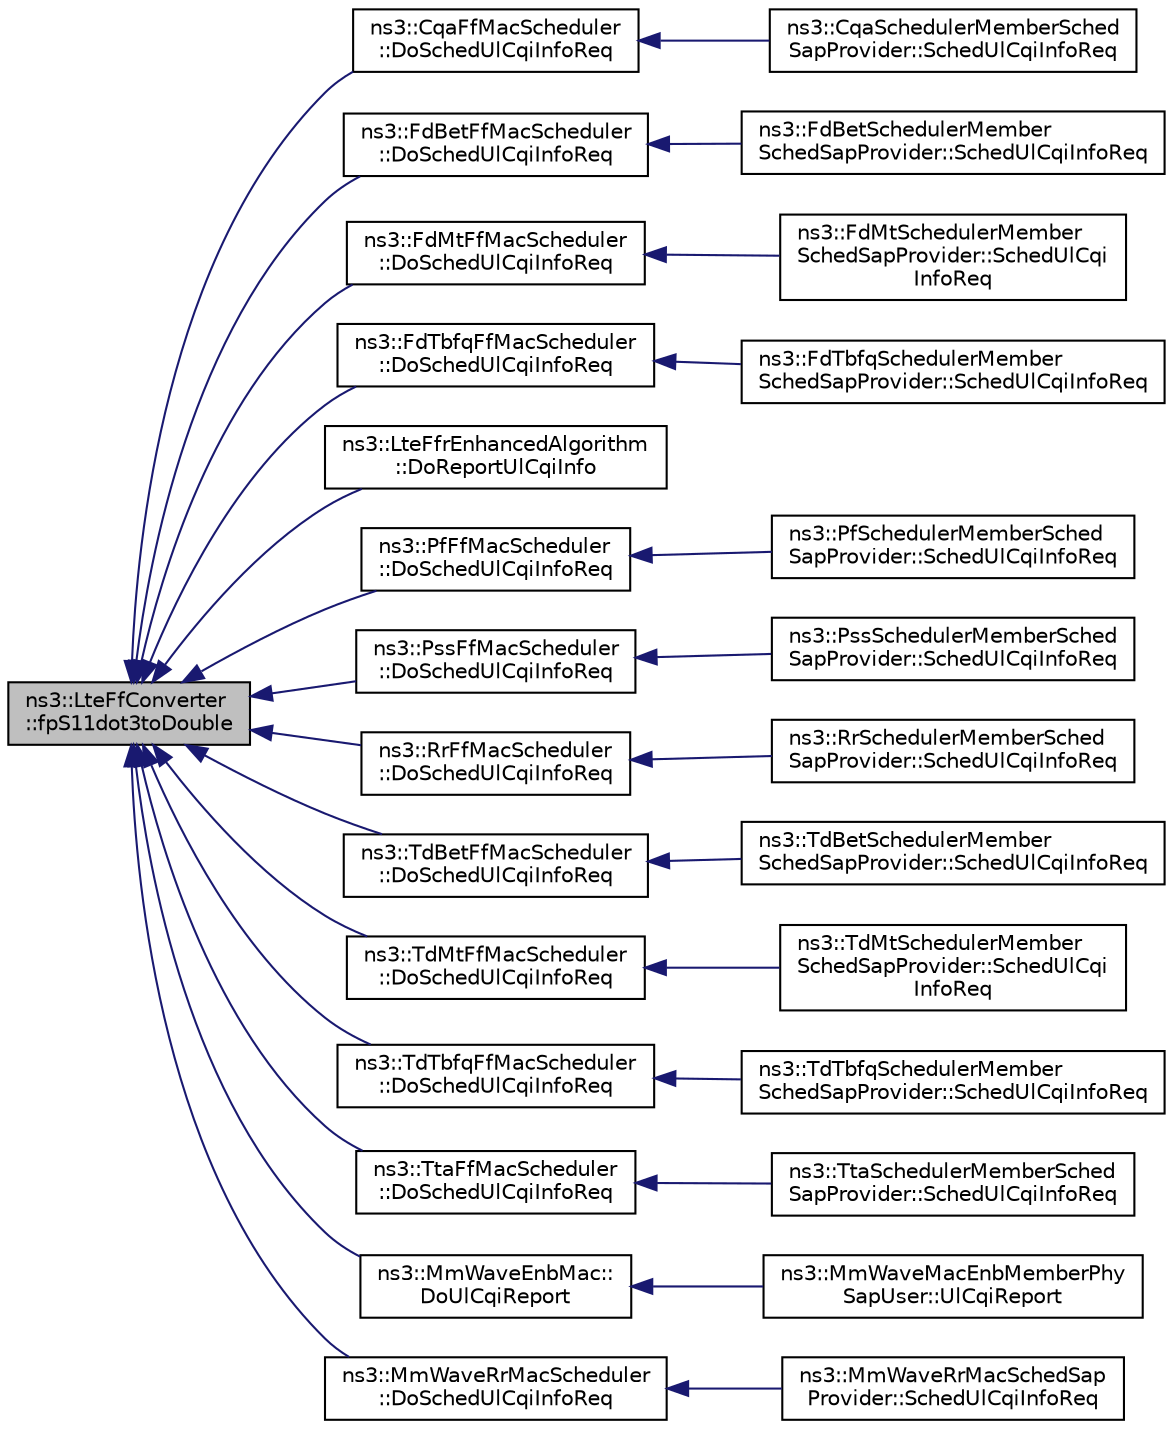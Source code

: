 digraph "ns3::LteFfConverter::fpS11dot3toDouble"
{
  edge [fontname="Helvetica",fontsize="10",labelfontname="Helvetica",labelfontsize="10"];
  node [fontname="Helvetica",fontsize="10",shape=record];
  rankdir="LR";
  Node1 [label="ns3::LteFfConverter\l::fpS11dot3toDouble",height=0.2,width=0.4,color="black", fillcolor="grey75", style="filled", fontcolor="black"];
  Node1 -> Node2 [dir="back",color="midnightblue",fontsize="10",style="solid"];
  Node2 [label="ns3::CqaFfMacScheduler\l::DoSchedUlCqiInfoReq",height=0.2,width=0.4,color="black", fillcolor="white", style="filled",URL="$d7/d75/classns3_1_1CqaFfMacScheduler.html#a99136625091e1b531f939cb18f780689"];
  Node2 -> Node3 [dir="back",color="midnightblue",fontsize="10",style="solid"];
  Node3 [label="ns3::CqaSchedulerMemberSched\lSapProvider::SchedUlCqiInfoReq",height=0.2,width=0.4,color="black", fillcolor="white", style="filled",URL="$de/da2/classns3_1_1CqaSchedulerMemberSchedSapProvider.html#acb26eb7783c35cb01a74356b2c09b3df"];
  Node1 -> Node4 [dir="back",color="midnightblue",fontsize="10",style="solid"];
  Node4 [label="ns3::FdBetFfMacScheduler\l::DoSchedUlCqiInfoReq",height=0.2,width=0.4,color="black", fillcolor="white", style="filled",URL="$d0/ddf/classns3_1_1FdBetFfMacScheduler.html#a1ff91d2e3ae86674d17804a9d268786b"];
  Node4 -> Node5 [dir="back",color="midnightblue",fontsize="10",style="solid"];
  Node5 [label="ns3::FdBetSchedulerMember\lSchedSapProvider::SchedUlCqiInfoReq",height=0.2,width=0.4,color="black", fillcolor="white", style="filled",URL="$d5/df6/classns3_1_1FdBetSchedulerMemberSchedSapProvider.html#ac48b0d15e820281aed14ab8edc639992"];
  Node1 -> Node6 [dir="back",color="midnightblue",fontsize="10",style="solid"];
  Node6 [label="ns3::FdMtFfMacScheduler\l::DoSchedUlCqiInfoReq",height=0.2,width=0.4,color="black", fillcolor="white", style="filled",URL="$dc/d16/classns3_1_1FdMtFfMacScheduler.html#a62464e80900f6e4551a54bdcab554c7b"];
  Node6 -> Node7 [dir="back",color="midnightblue",fontsize="10",style="solid"];
  Node7 [label="ns3::FdMtSchedulerMember\lSchedSapProvider::SchedUlCqi\lInfoReq",height=0.2,width=0.4,color="black", fillcolor="white", style="filled",URL="$d2/d3e/classns3_1_1FdMtSchedulerMemberSchedSapProvider.html#a8ce0067891161fbb73e025a5f2bcda60"];
  Node1 -> Node8 [dir="back",color="midnightblue",fontsize="10",style="solid"];
  Node8 [label="ns3::FdTbfqFfMacScheduler\l::DoSchedUlCqiInfoReq",height=0.2,width=0.4,color="black", fillcolor="white", style="filled",URL="$d7/db8/classns3_1_1FdTbfqFfMacScheduler.html#a15711a9aaa411036ac353d1688170c58"];
  Node8 -> Node9 [dir="back",color="midnightblue",fontsize="10",style="solid"];
  Node9 [label="ns3::FdTbfqSchedulerMember\lSchedSapProvider::SchedUlCqiInfoReq",height=0.2,width=0.4,color="black", fillcolor="white", style="filled",URL="$d9/d96/classns3_1_1FdTbfqSchedulerMemberSchedSapProvider.html#a5512daabdbd04ff7d7ae3e52950dee53"];
  Node1 -> Node10 [dir="back",color="midnightblue",fontsize="10",style="solid"];
  Node10 [label="ns3::LteFfrEnhancedAlgorithm\l::DoReportUlCqiInfo",height=0.2,width=0.4,color="black", fillcolor="white", style="filled",URL="$d0/d31/classns3_1_1LteFfrEnhancedAlgorithm.html#ab06ccad47f57cf4852b38a304392b67a",tooltip="DoReportUlCqiInfo. "];
  Node1 -> Node11 [dir="back",color="midnightblue",fontsize="10",style="solid"];
  Node11 [label="ns3::PfFfMacScheduler\l::DoSchedUlCqiInfoReq",height=0.2,width=0.4,color="black", fillcolor="white", style="filled",URL="$d3/de9/classns3_1_1PfFfMacScheduler.html#aee839d62cb98ea021c3f8f92f7348ada"];
  Node11 -> Node12 [dir="back",color="midnightblue",fontsize="10",style="solid"];
  Node12 [label="ns3::PfSchedulerMemberSched\lSapProvider::SchedUlCqiInfoReq",height=0.2,width=0.4,color="black", fillcolor="white", style="filled",URL="$d8/d00/classns3_1_1PfSchedulerMemberSchedSapProvider.html#a1b9037edf29cfeaa8eacd934a9545235"];
  Node1 -> Node13 [dir="back",color="midnightblue",fontsize="10",style="solid"];
  Node13 [label="ns3::PssFfMacScheduler\l::DoSchedUlCqiInfoReq",height=0.2,width=0.4,color="black", fillcolor="white", style="filled",URL="$d1/d8a/classns3_1_1PssFfMacScheduler.html#a076446d288bea04ee5eeb8c6dda4ce45"];
  Node13 -> Node14 [dir="back",color="midnightblue",fontsize="10",style="solid"];
  Node14 [label="ns3::PssSchedulerMemberSched\lSapProvider::SchedUlCqiInfoReq",height=0.2,width=0.4,color="black", fillcolor="white", style="filled",URL="$d5/dc4/classns3_1_1PssSchedulerMemberSchedSapProvider.html#a420edb1b3697a12cda9da6607947480d"];
  Node1 -> Node15 [dir="back",color="midnightblue",fontsize="10",style="solid"];
  Node15 [label="ns3::RrFfMacScheduler\l::DoSchedUlCqiInfoReq",height=0.2,width=0.4,color="black", fillcolor="white", style="filled",URL="$d4/d44/classns3_1_1RrFfMacScheduler.html#a7e3e72a957e11b4038c1a89604ff302b"];
  Node15 -> Node16 [dir="back",color="midnightblue",fontsize="10",style="solid"];
  Node16 [label="ns3::RrSchedulerMemberSched\lSapProvider::SchedUlCqiInfoReq",height=0.2,width=0.4,color="black", fillcolor="white", style="filled",URL="$d6/dec/classns3_1_1RrSchedulerMemberSchedSapProvider.html#a1c43264833291808bbc8e50f57531dad"];
  Node1 -> Node17 [dir="back",color="midnightblue",fontsize="10",style="solid"];
  Node17 [label="ns3::TdBetFfMacScheduler\l::DoSchedUlCqiInfoReq",height=0.2,width=0.4,color="black", fillcolor="white", style="filled",URL="$d5/dee/classns3_1_1TdBetFfMacScheduler.html#ac923455a7dbe7baac8b3997224ddcbea"];
  Node17 -> Node18 [dir="back",color="midnightblue",fontsize="10",style="solid"];
  Node18 [label="ns3::TdBetSchedulerMember\lSchedSapProvider::SchedUlCqiInfoReq",height=0.2,width=0.4,color="black", fillcolor="white", style="filled",URL="$d8/dc9/classns3_1_1TdBetSchedulerMemberSchedSapProvider.html#ae7d0ed0335cb49435c45de9978542119"];
  Node1 -> Node19 [dir="back",color="midnightblue",fontsize="10",style="solid"];
  Node19 [label="ns3::TdMtFfMacScheduler\l::DoSchedUlCqiInfoReq",height=0.2,width=0.4,color="black", fillcolor="white", style="filled",URL="$d8/d55/classns3_1_1TdMtFfMacScheduler.html#a3d2cef3b0d098a40663603511b53991f"];
  Node19 -> Node20 [dir="back",color="midnightblue",fontsize="10",style="solid"];
  Node20 [label="ns3::TdMtSchedulerMember\lSchedSapProvider::SchedUlCqi\lInfoReq",height=0.2,width=0.4,color="black", fillcolor="white", style="filled",URL="$dc/df8/classns3_1_1TdMtSchedulerMemberSchedSapProvider.html#a5fc85c3f86e2f41ed0556ad3fc5835f6"];
  Node1 -> Node21 [dir="back",color="midnightblue",fontsize="10",style="solid"];
  Node21 [label="ns3::TdTbfqFfMacScheduler\l::DoSchedUlCqiInfoReq",height=0.2,width=0.4,color="black", fillcolor="white", style="filled",URL="$de/d86/classns3_1_1TdTbfqFfMacScheduler.html#a71e35a0d5f1c22753fae4777ffda3e01"];
  Node21 -> Node22 [dir="back",color="midnightblue",fontsize="10",style="solid"];
  Node22 [label="ns3::TdTbfqSchedulerMember\lSchedSapProvider::SchedUlCqiInfoReq",height=0.2,width=0.4,color="black", fillcolor="white", style="filled",URL="$d8/da2/classns3_1_1TdTbfqSchedulerMemberSchedSapProvider.html#aa28431a52ba47c1ebb303c8849cfa428"];
  Node1 -> Node23 [dir="back",color="midnightblue",fontsize="10",style="solid"];
  Node23 [label="ns3::TtaFfMacScheduler\l::DoSchedUlCqiInfoReq",height=0.2,width=0.4,color="black", fillcolor="white", style="filled",URL="$da/d46/classns3_1_1TtaFfMacScheduler.html#aef3dcd18a72c95847900d6f0ddc9d087"];
  Node23 -> Node24 [dir="back",color="midnightblue",fontsize="10",style="solid"];
  Node24 [label="ns3::TtaSchedulerMemberSched\lSapProvider::SchedUlCqiInfoReq",height=0.2,width=0.4,color="black", fillcolor="white", style="filled",URL="$df/d0a/classns3_1_1TtaSchedulerMemberSchedSapProvider.html#ad320d59af506625a643d3472e729f3d2"];
  Node1 -> Node25 [dir="back",color="midnightblue",fontsize="10",style="solid"];
  Node25 [label="ns3::MmWaveEnbMac::\lDoUlCqiReport",height=0.2,width=0.4,color="black", fillcolor="white", style="filled",URL="$d5/dcd/classns3_1_1MmWaveEnbMac.html#a9ea7f5d8ae8f7dafdb6406d74f900a3e"];
  Node25 -> Node26 [dir="back",color="midnightblue",fontsize="10",style="solid"];
  Node26 [label="ns3::MmWaveMacEnbMemberPhy\lSapUser::UlCqiReport",height=0.2,width=0.4,color="black", fillcolor="white", style="filled",URL="$d1/d7b/classns3_1_1MmWaveMacEnbMemberPhySapUser.html#ac75a9e55f00c4da31c664fccca0b2fd1",tooltip="Returns to MAC level the UL-CQI evaluated. "];
  Node1 -> Node27 [dir="back",color="midnightblue",fontsize="10",style="solid"];
  Node27 [label="ns3::MmWaveRrMacScheduler\l::DoSchedUlCqiInfoReq",height=0.2,width=0.4,color="black", fillcolor="white", style="filled",URL="$d5/d9b/classns3_1_1MmWaveRrMacScheduler.html#a7914f7ed4851eabd5b88838da3399971"];
  Node27 -> Node28 [dir="back",color="midnightblue",fontsize="10",style="solid"];
  Node28 [label="ns3::MmWaveRrMacSchedSap\lProvider::SchedUlCqiInfoReq",height=0.2,width=0.4,color="black", fillcolor="white", style="filled",URL="$d9/d99/classns3_1_1MmWaveRrMacSchedSapProvider.html#aaa11767e6f2767b36694320485686421"];
}
